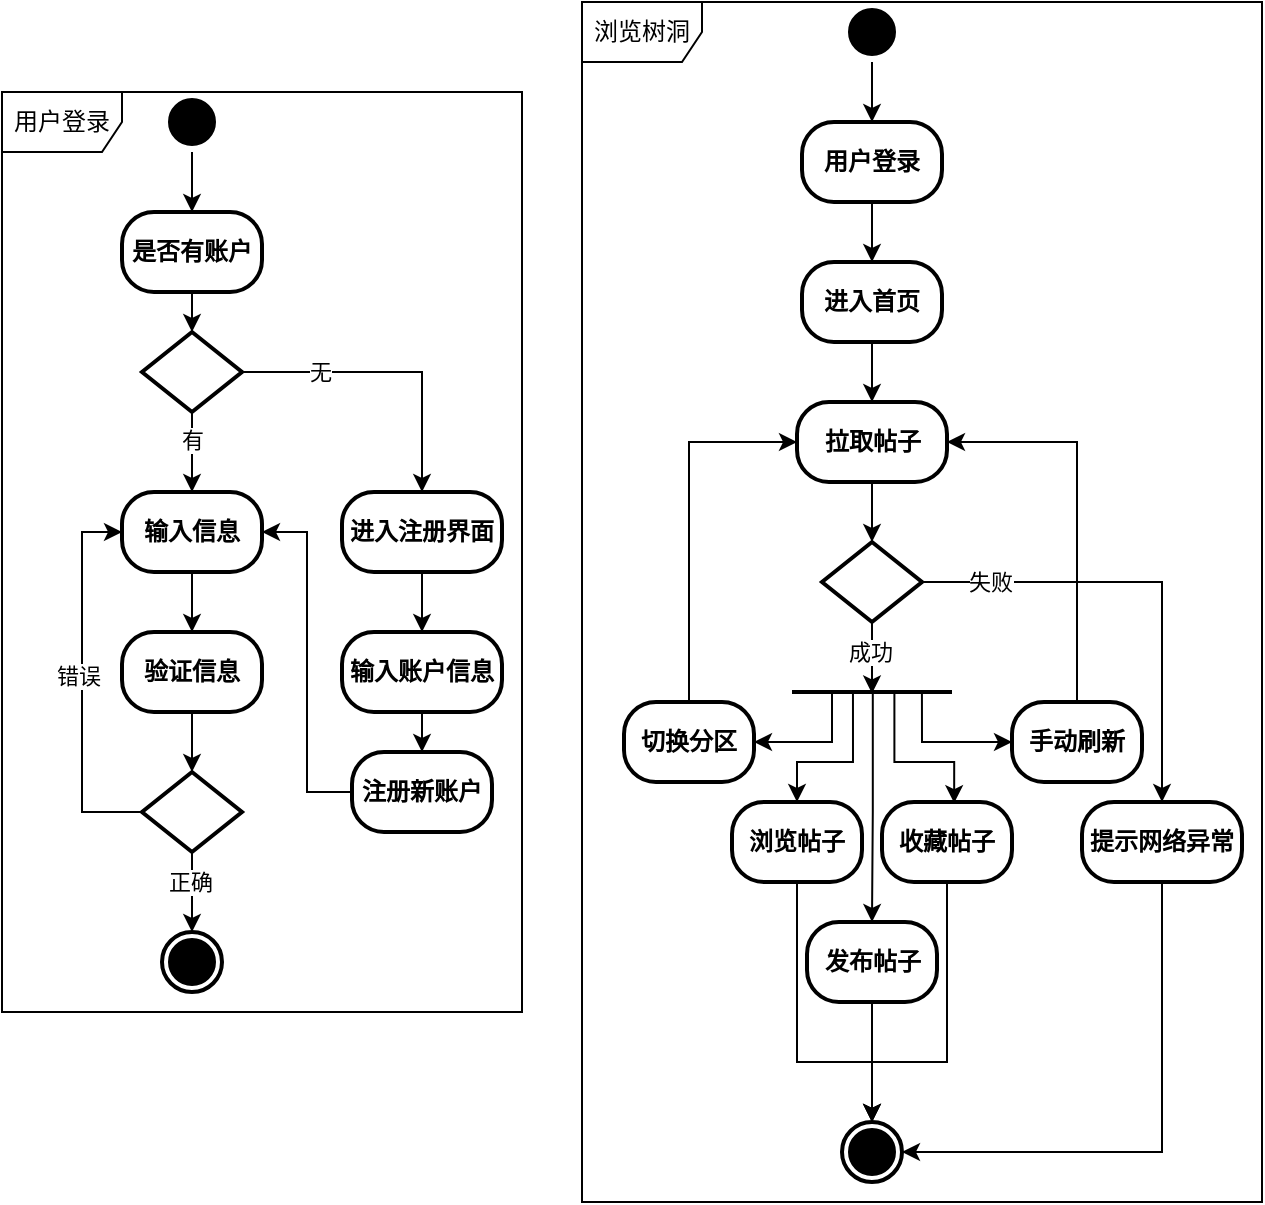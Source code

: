 <mxfile version="22.0.3" type="device">
  <diagram name="第 1 页" id="9mlO3gLvQQBxHcpap2ac">
    <mxGraphModel dx="1687" dy="984" grid="1" gridSize="10" guides="1" tooltips="1" connect="1" arrows="1" fold="1" page="1" pageScale="1" pageWidth="827" pageHeight="1169" math="0" shadow="0">
      <root>
        <mxCell id="0" />
        <mxCell id="1" parent="0" />
        <mxCell id="XhKU8fz_4iUAaMRXUYPw-22" value="" style="ellipse;html=1;shape=endState;fillColor=#000000;strokeColor=#000000;fontStyle=1;strokeWidth=2;" vertex="1" parent="1">
          <mxGeometry x="150" y="775" width="30" height="30" as="geometry" />
        </mxCell>
        <mxCell id="XhKU8fz_4iUAaMRXUYPw-43" style="edgeStyle=orthogonalEdgeStyle;rounded=0;orthogonalLoop=1;jettySize=auto;html=1;exitX=0.5;exitY=1;exitDx=0;exitDy=0;entryX=0.5;entryY=0;entryDx=0;entryDy=0;" edge="1" parent="1" source="XhKU8fz_4iUAaMRXUYPw-23" target="XhKU8fz_4iUAaMRXUYPw-41">
          <mxGeometry relative="1" as="geometry" />
        </mxCell>
        <mxCell id="XhKU8fz_4iUAaMRXUYPw-23" value="是否有账户" style="rounded=1;whiteSpace=wrap;html=1;arcSize=40;fontColor=#000000;fillColor=#FFFFFF;strokeColor=#000000;fontStyle=1;strokeWidth=2;" vertex="1" parent="1">
          <mxGeometry x="130" y="415" width="70" height="40" as="geometry" />
        </mxCell>
        <mxCell id="XhKU8fz_4iUAaMRXUYPw-25" style="edgeStyle=orthogonalEdgeStyle;rounded=0;orthogonalLoop=1;jettySize=auto;html=1;exitX=0.5;exitY=1;exitDx=0;exitDy=0;entryX=0.5;entryY=0;entryDx=0;entryDy=0;" edge="1" parent="1" source="XhKU8fz_4iUAaMRXUYPw-24" target="XhKU8fz_4iUAaMRXUYPw-23">
          <mxGeometry relative="1" as="geometry" />
        </mxCell>
        <mxCell id="XhKU8fz_4iUAaMRXUYPw-24" value="" style="ellipse;html=1;shape=startState;fillColor=#000000;strokeColor=#000000;fontStyle=1;strokeWidth=2;" vertex="1" parent="1">
          <mxGeometry x="150.0" y="355" width="30" height="30" as="geometry" />
        </mxCell>
        <mxCell id="XhKU8fz_4iUAaMRXUYPw-35" style="edgeStyle=orthogonalEdgeStyle;rounded=0;orthogonalLoop=1;jettySize=auto;html=1;exitX=0;exitY=0.5;exitDx=0;exitDy=0;entryX=0;entryY=0.5;entryDx=0;entryDy=0;" edge="1" parent="1" source="XhKU8fz_4iUAaMRXUYPw-26" target="XhKU8fz_4iUAaMRXUYPw-28">
          <mxGeometry relative="1" as="geometry">
            <Array as="points">
              <mxPoint x="110" y="715" />
              <mxPoint x="110" y="575" />
            </Array>
          </mxGeometry>
        </mxCell>
        <mxCell id="XhKU8fz_4iUAaMRXUYPw-36" value="错误" style="edgeLabel;html=1;align=center;verticalAlign=middle;resizable=0;points=[];" vertex="1" connectable="0" parent="XhKU8fz_4iUAaMRXUYPw-35">
          <mxGeometry x="0.039" y="2" relative="1" as="geometry">
            <mxPoint as="offset" />
          </mxGeometry>
        </mxCell>
        <mxCell id="XhKU8fz_4iUAaMRXUYPw-38" style="edgeStyle=orthogonalEdgeStyle;rounded=0;orthogonalLoop=1;jettySize=auto;html=1;exitX=0.5;exitY=1;exitDx=0;exitDy=0;entryX=0.5;entryY=0;entryDx=0;entryDy=0;" edge="1" parent="1" source="XhKU8fz_4iUAaMRXUYPw-26" target="XhKU8fz_4iUAaMRXUYPw-22">
          <mxGeometry relative="1" as="geometry">
            <mxPoint x="165" y="785" as="targetPoint" />
            <Array as="points" />
          </mxGeometry>
        </mxCell>
        <mxCell id="XhKU8fz_4iUAaMRXUYPw-39" value="正确" style="edgeLabel;html=1;align=center;verticalAlign=middle;resizable=0;points=[];" vertex="1" connectable="0" parent="XhKU8fz_4iUAaMRXUYPw-38">
          <mxGeometry x="-0.28" y="-1" relative="1" as="geometry">
            <mxPoint as="offset" />
          </mxGeometry>
        </mxCell>
        <mxCell id="XhKU8fz_4iUAaMRXUYPw-26" value="" style="rhombus;whiteSpace=wrap;html=1;fontStyle=1;strokeWidth=2;" vertex="1" parent="1">
          <mxGeometry x="140" y="695" width="50" height="40" as="geometry" />
        </mxCell>
        <mxCell id="XhKU8fz_4iUAaMRXUYPw-33" style="edgeStyle=orthogonalEdgeStyle;rounded=0;orthogonalLoop=1;jettySize=auto;html=1;exitX=0.5;exitY=1;exitDx=0;exitDy=0;entryX=0.5;entryY=0;entryDx=0;entryDy=0;" edge="1" parent="1" source="XhKU8fz_4iUAaMRXUYPw-28" target="XhKU8fz_4iUAaMRXUYPw-32">
          <mxGeometry relative="1" as="geometry" />
        </mxCell>
        <mxCell id="XhKU8fz_4iUAaMRXUYPw-28" value="输入信息" style="rounded=1;whiteSpace=wrap;html=1;arcSize=40;fontColor=#000000;fillColor=#FFFFFF;strokeColor=#000000;fontStyle=1;strokeWidth=2;" vertex="1" parent="1">
          <mxGeometry x="130" y="555" width="70" height="40" as="geometry" />
        </mxCell>
        <mxCell id="XhKU8fz_4iUAaMRXUYPw-34" style="edgeStyle=orthogonalEdgeStyle;rounded=0;orthogonalLoop=1;jettySize=auto;html=1;exitX=0.5;exitY=1;exitDx=0;exitDy=0;entryX=0.5;entryY=0;entryDx=0;entryDy=0;" edge="1" parent="1" source="XhKU8fz_4iUAaMRXUYPw-32" target="XhKU8fz_4iUAaMRXUYPw-26">
          <mxGeometry relative="1" as="geometry" />
        </mxCell>
        <mxCell id="XhKU8fz_4iUAaMRXUYPw-32" value="验证信息" style="rounded=1;whiteSpace=wrap;html=1;arcSize=40;fontColor=#000000;fillColor=#FFFFFF;strokeColor=#000000;fontStyle=1;strokeWidth=2;" vertex="1" parent="1">
          <mxGeometry x="130" y="625" width="70" height="40" as="geometry" />
        </mxCell>
        <mxCell id="XhKU8fz_4iUAaMRXUYPw-40" value="用户登录" style="shape=umlFrame;whiteSpace=wrap;html=1;pointerEvents=0;" vertex="1" parent="1">
          <mxGeometry x="70" y="355" width="260" height="460" as="geometry" />
        </mxCell>
        <mxCell id="XhKU8fz_4iUAaMRXUYPw-44" style="edgeStyle=orthogonalEdgeStyle;rounded=0;orthogonalLoop=1;jettySize=auto;html=1;exitX=0.5;exitY=1;exitDx=0;exitDy=0;entryX=0.5;entryY=0;entryDx=0;entryDy=0;" edge="1" parent="1" source="XhKU8fz_4iUAaMRXUYPw-41" target="XhKU8fz_4iUAaMRXUYPw-28">
          <mxGeometry relative="1" as="geometry" />
        </mxCell>
        <mxCell id="XhKU8fz_4iUAaMRXUYPw-45" value="有" style="edgeLabel;html=1;align=center;verticalAlign=middle;resizable=0;points=[];" vertex="1" connectable="0" parent="XhKU8fz_4iUAaMRXUYPw-44">
          <mxGeometry x="-0.289" relative="1" as="geometry">
            <mxPoint as="offset" />
          </mxGeometry>
        </mxCell>
        <mxCell id="XhKU8fz_4iUAaMRXUYPw-47" style="edgeStyle=orthogonalEdgeStyle;rounded=0;orthogonalLoop=1;jettySize=auto;html=1;exitX=1;exitY=0.5;exitDx=0;exitDy=0;entryX=0.5;entryY=0;entryDx=0;entryDy=0;" edge="1" parent="1" source="XhKU8fz_4iUAaMRXUYPw-41" target="XhKU8fz_4iUAaMRXUYPw-46">
          <mxGeometry relative="1" as="geometry">
            <Array as="points">
              <mxPoint x="280" y="495" />
            </Array>
          </mxGeometry>
        </mxCell>
        <mxCell id="XhKU8fz_4iUAaMRXUYPw-48" value="无" style="edgeLabel;html=1;align=center;verticalAlign=middle;resizable=0;points=[];" vertex="1" connectable="0" parent="XhKU8fz_4iUAaMRXUYPw-47">
          <mxGeometry x="-0.486" relative="1" as="geometry">
            <mxPoint as="offset" />
          </mxGeometry>
        </mxCell>
        <mxCell id="XhKU8fz_4iUAaMRXUYPw-41" value="" style="rhombus;whiteSpace=wrap;html=1;fontStyle=1;strokeWidth=2;" vertex="1" parent="1">
          <mxGeometry x="140" y="475" width="50" height="40" as="geometry" />
        </mxCell>
        <mxCell id="XhKU8fz_4iUAaMRXUYPw-50" style="edgeStyle=orthogonalEdgeStyle;rounded=0;orthogonalLoop=1;jettySize=auto;html=1;exitX=0.5;exitY=1;exitDx=0;exitDy=0;entryX=0.5;entryY=0;entryDx=0;entryDy=0;" edge="1" parent="1" source="XhKU8fz_4iUAaMRXUYPw-46" target="XhKU8fz_4iUAaMRXUYPw-49">
          <mxGeometry relative="1" as="geometry" />
        </mxCell>
        <mxCell id="XhKU8fz_4iUAaMRXUYPw-46" value="进入注册界面" style="rounded=1;whiteSpace=wrap;html=1;arcSize=40;fontColor=#000000;fillColor=#FFFFFF;strokeColor=#000000;fontStyle=1;strokeWidth=2;" vertex="1" parent="1">
          <mxGeometry x="240" y="555" width="80" height="40" as="geometry" />
        </mxCell>
        <mxCell id="XhKU8fz_4iUAaMRXUYPw-54" style="edgeStyle=orthogonalEdgeStyle;rounded=0;orthogonalLoop=1;jettySize=auto;html=1;exitX=0.5;exitY=1;exitDx=0;exitDy=0;entryX=0.5;entryY=0;entryDx=0;entryDy=0;" edge="1" parent="1" source="XhKU8fz_4iUAaMRXUYPw-49" target="XhKU8fz_4iUAaMRXUYPw-53">
          <mxGeometry relative="1" as="geometry" />
        </mxCell>
        <mxCell id="XhKU8fz_4iUAaMRXUYPw-49" value="输入账户信息" style="rounded=1;whiteSpace=wrap;html=1;arcSize=40;fontColor=#000000;fillColor=#FFFFFF;strokeColor=#000000;fontStyle=1;strokeWidth=2;" vertex="1" parent="1">
          <mxGeometry x="240" y="625" width="80" height="40" as="geometry" />
        </mxCell>
        <mxCell id="XhKU8fz_4iUAaMRXUYPw-55" style="edgeStyle=orthogonalEdgeStyle;rounded=0;orthogonalLoop=1;jettySize=auto;html=1;exitX=0;exitY=0.5;exitDx=0;exitDy=0;entryX=1;entryY=0.5;entryDx=0;entryDy=0;" edge="1" parent="1" source="XhKU8fz_4iUAaMRXUYPw-53" target="XhKU8fz_4iUAaMRXUYPw-28">
          <mxGeometry relative="1" as="geometry" />
        </mxCell>
        <mxCell id="XhKU8fz_4iUAaMRXUYPw-53" value="注册新账户" style="rounded=1;whiteSpace=wrap;html=1;arcSize=40;fontColor=#000000;fillColor=#FFFFFF;strokeColor=#000000;fontStyle=1;strokeWidth=2;" vertex="1" parent="1">
          <mxGeometry x="245" y="685" width="70" height="40" as="geometry" />
        </mxCell>
        <mxCell id="XhKU8fz_4iUAaMRXUYPw-56" value="浏览树洞" style="shape=umlFrame;whiteSpace=wrap;html=1;pointerEvents=0;" vertex="1" parent="1">
          <mxGeometry x="360" y="310" width="340" height="600" as="geometry" />
        </mxCell>
        <mxCell id="XhKU8fz_4iUAaMRXUYPw-62" style="edgeStyle=orthogonalEdgeStyle;rounded=0;orthogonalLoop=1;jettySize=auto;html=1;exitX=0.5;exitY=1;exitDx=0;exitDy=0;entryX=0.5;entryY=0;entryDx=0;entryDy=0;" edge="1" parent="1" source="XhKU8fz_4iUAaMRXUYPw-58" target="XhKU8fz_4iUAaMRXUYPw-61">
          <mxGeometry relative="1" as="geometry" />
        </mxCell>
        <mxCell id="XhKU8fz_4iUAaMRXUYPw-58" value="用户登录" style="rounded=1;whiteSpace=wrap;html=1;arcSize=40;fontColor=#000000;fillColor=#FFFFFF;strokeColor=#000000;fontStyle=1;strokeWidth=2;" vertex="1" parent="1">
          <mxGeometry x="470" y="370" width="70" height="40" as="geometry" />
        </mxCell>
        <mxCell id="XhKU8fz_4iUAaMRXUYPw-60" style="edgeStyle=orthogonalEdgeStyle;rounded=0;orthogonalLoop=1;jettySize=auto;html=1;exitX=0.5;exitY=1;exitDx=0;exitDy=0;entryX=0.5;entryY=0;entryDx=0;entryDy=0;" edge="1" parent="1" source="XhKU8fz_4iUAaMRXUYPw-59" target="XhKU8fz_4iUAaMRXUYPw-58">
          <mxGeometry relative="1" as="geometry" />
        </mxCell>
        <mxCell id="XhKU8fz_4iUAaMRXUYPw-59" value="" style="ellipse;html=1;shape=startState;fillColor=#000000;strokeColor=#000000;fontStyle=1;strokeWidth=2;" vertex="1" parent="1">
          <mxGeometry x="490.0" y="310" width="30" height="30" as="geometry" />
        </mxCell>
        <mxCell id="XhKU8fz_4iUAaMRXUYPw-64" style="edgeStyle=orthogonalEdgeStyle;rounded=0;orthogonalLoop=1;jettySize=auto;html=1;exitX=0.5;exitY=1;exitDx=0;exitDy=0;entryX=0.5;entryY=0;entryDx=0;entryDy=0;" edge="1" parent="1" source="XhKU8fz_4iUAaMRXUYPw-61" target="XhKU8fz_4iUAaMRXUYPw-63">
          <mxGeometry relative="1" as="geometry" />
        </mxCell>
        <mxCell id="XhKU8fz_4iUAaMRXUYPw-61" value="进入首页" style="rounded=1;whiteSpace=wrap;html=1;arcSize=40;fontColor=#000000;fillColor=#FFFFFF;strokeColor=#000000;fontStyle=1;strokeWidth=2;" vertex="1" parent="1">
          <mxGeometry x="470" y="440" width="70" height="40" as="geometry" />
        </mxCell>
        <mxCell id="XhKU8fz_4iUAaMRXUYPw-66" style="edgeStyle=orthogonalEdgeStyle;rounded=0;orthogonalLoop=1;jettySize=auto;html=1;exitX=0.5;exitY=1;exitDx=0;exitDy=0;entryX=0.5;entryY=0;entryDx=0;entryDy=0;" edge="1" parent="1" source="XhKU8fz_4iUAaMRXUYPw-63" target="XhKU8fz_4iUAaMRXUYPw-65">
          <mxGeometry relative="1" as="geometry" />
        </mxCell>
        <mxCell id="XhKU8fz_4iUAaMRXUYPw-63" value="拉取帖子" style="rounded=1;whiteSpace=wrap;html=1;arcSize=40;fontColor=#000000;fillColor=#FFFFFF;strokeColor=#000000;fontStyle=1;strokeWidth=2;" vertex="1" parent="1">
          <mxGeometry x="467.5" y="510" width="75" height="40" as="geometry" />
        </mxCell>
        <mxCell id="XhKU8fz_4iUAaMRXUYPw-70" style="edgeStyle=orthogonalEdgeStyle;rounded=0;orthogonalLoop=1;jettySize=auto;html=1;exitX=1;exitY=0.5;exitDx=0;exitDy=0;entryX=0.5;entryY=0;entryDx=0;entryDy=0;" edge="1" parent="1" source="XhKU8fz_4iUAaMRXUYPw-65" target="XhKU8fz_4iUAaMRXUYPw-68">
          <mxGeometry relative="1" as="geometry" />
        </mxCell>
        <mxCell id="XhKU8fz_4iUAaMRXUYPw-71" value="失败" style="edgeLabel;html=1;align=center;verticalAlign=middle;resizable=0;points=[];" vertex="1" connectable="0" parent="XhKU8fz_4iUAaMRXUYPw-70">
          <mxGeometry x="-0.396" y="1" relative="1" as="geometry">
            <mxPoint x="-36" y="1" as="offset" />
          </mxGeometry>
        </mxCell>
        <mxCell id="XhKU8fz_4iUAaMRXUYPw-65" value="" style="rhombus;whiteSpace=wrap;html=1;fontStyle=1;strokeWidth=2;" vertex="1" parent="1">
          <mxGeometry x="480" y="580" width="50" height="40" as="geometry" />
        </mxCell>
        <mxCell id="XhKU8fz_4iUAaMRXUYPw-87" style="edgeStyle=orthogonalEdgeStyle;rounded=0;orthogonalLoop=1;jettySize=auto;html=1;exitX=0.5;exitY=1;exitDx=0;exitDy=0;entryX=1;entryY=0.5;entryDx=0;entryDy=0;" edge="1" parent="1" source="XhKU8fz_4iUAaMRXUYPw-68" target="XhKU8fz_4iUAaMRXUYPw-83">
          <mxGeometry relative="1" as="geometry" />
        </mxCell>
        <mxCell id="XhKU8fz_4iUAaMRXUYPw-68" value="提示网络异常" style="rounded=1;whiteSpace=wrap;html=1;arcSize=40;fontColor=#000000;fillColor=#FFFFFF;strokeColor=#000000;fontStyle=1;strokeWidth=2;" vertex="1" parent="1">
          <mxGeometry x="610" y="710" width="80" height="40" as="geometry" />
        </mxCell>
        <mxCell id="XhKU8fz_4iUAaMRXUYPw-77" style="edgeStyle=orthogonalEdgeStyle;rounded=0;orthogonalLoop=1;jettySize=auto;html=1;exitX=0.381;exitY=0.532;exitDx=0;exitDy=0;exitPerimeter=0;entryX=0.5;entryY=0;entryDx=0;entryDy=0;" edge="1" parent="1" source="XhKU8fz_4iUAaMRXUYPw-73" target="XhKU8fz_4iUAaMRXUYPw-76">
          <mxGeometry relative="1" as="geometry">
            <Array as="points">
              <mxPoint x="496" y="690" />
              <mxPoint x="468" y="690" />
            </Array>
          </mxGeometry>
        </mxCell>
        <mxCell id="XhKU8fz_4iUAaMRXUYPw-82" style="edgeStyle=orthogonalEdgeStyle;rounded=0;orthogonalLoop=1;jettySize=auto;html=1;entryX=0.5;entryY=0;entryDx=0;entryDy=0;exitX=0.505;exitY=0.513;exitDx=0;exitDy=0;exitPerimeter=0;" edge="1" parent="1" source="XhKU8fz_4iUAaMRXUYPw-73" target="XhKU8fz_4iUAaMRXUYPw-81">
          <mxGeometry relative="1" as="geometry" />
        </mxCell>
        <mxCell id="XhKU8fz_4iUAaMRXUYPw-89" style="edgeStyle=orthogonalEdgeStyle;rounded=0;orthogonalLoop=1;jettySize=auto;html=1;exitX=0.25;exitY=0.5;exitDx=0;exitDy=0;exitPerimeter=0;entryX=1;entryY=0.5;entryDx=0;entryDy=0;" edge="1" parent="1" source="XhKU8fz_4iUAaMRXUYPw-73" target="XhKU8fz_4iUAaMRXUYPw-88">
          <mxGeometry relative="1" as="geometry">
            <Array as="points">
              <mxPoint x="485" y="680" />
            </Array>
          </mxGeometry>
        </mxCell>
        <mxCell id="XhKU8fz_4iUAaMRXUYPw-92" style="edgeStyle=orthogonalEdgeStyle;rounded=0;orthogonalLoop=1;jettySize=auto;html=1;exitX=0.812;exitY=0.5;exitDx=0;exitDy=0;exitPerimeter=0;entryX=0;entryY=0.5;entryDx=0;entryDy=0;" edge="1" parent="1" source="XhKU8fz_4iUAaMRXUYPw-73" target="XhKU8fz_4iUAaMRXUYPw-91">
          <mxGeometry relative="1" as="geometry">
            <Array as="points">
              <mxPoint x="530" y="680" />
            </Array>
          </mxGeometry>
        </mxCell>
        <mxCell id="XhKU8fz_4iUAaMRXUYPw-73" value="" style="line;strokeWidth=2;html=1;fontStyle=1" vertex="1" parent="1">
          <mxGeometry x="465" y="650" width="80" height="10" as="geometry" />
        </mxCell>
        <mxCell id="XhKU8fz_4iUAaMRXUYPw-74" style="edgeStyle=orthogonalEdgeStyle;rounded=0;orthogonalLoop=1;jettySize=auto;html=1;exitX=0.5;exitY=1;exitDx=0;exitDy=0;entryX=0.5;entryY=0.571;entryDx=0;entryDy=0;entryPerimeter=0;" edge="1" parent="1" source="XhKU8fz_4iUAaMRXUYPw-65" target="XhKU8fz_4iUAaMRXUYPw-73">
          <mxGeometry relative="1" as="geometry" />
        </mxCell>
        <mxCell id="XhKU8fz_4iUAaMRXUYPw-75" value="成功" style="edgeLabel;html=1;align=center;verticalAlign=middle;resizable=0;points=[];" vertex="1" connectable="0" parent="XhKU8fz_4iUAaMRXUYPw-74">
          <mxGeometry x="-0.197" y="-1" relative="1" as="geometry">
            <mxPoint as="offset" />
          </mxGeometry>
        </mxCell>
        <mxCell id="XhKU8fz_4iUAaMRXUYPw-84" style="edgeStyle=orthogonalEdgeStyle;rounded=0;orthogonalLoop=1;jettySize=auto;html=1;exitX=0.5;exitY=1;exitDx=0;exitDy=0;entryX=0.5;entryY=0;entryDx=0;entryDy=0;" edge="1" parent="1" source="XhKU8fz_4iUAaMRXUYPw-76" target="XhKU8fz_4iUAaMRXUYPw-83">
          <mxGeometry relative="1" as="geometry">
            <Array as="points">
              <mxPoint x="468" y="840" />
              <mxPoint x="505" y="840" />
            </Array>
          </mxGeometry>
        </mxCell>
        <mxCell id="XhKU8fz_4iUAaMRXUYPw-76" value="浏览帖子" style="rounded=1;whiteSpace=wrap;html=1;arcSize=40;fontColor=#000000;fillColor=#FFFFFF;strokeColor=#000000;fontStyle=1;strokeWidth=2;" vertex="1" parent="1">
          <mxGeometry x="435" y="710" width="65" height="40" as="geometry" />
        </mxCell>
        <mxCell id="XhKU8fz_4iUAaMRXUYPw-86" style="edgeStyle=orthogonalEdgeStyle;rounded=0;orthogonalLoop=1;jettySize=auto;html=1;exitX=0.5;exitY=1;exitDx=0;exitDy=0;entryX=0.5;entryY=0;entryDx=0;entryDy=0;" edge="1" parent="1" source="XhKU8fz_4iUAaMRXUYPw-78" target="XhKU8fz_4iUAaMRXUYPw-83">
          <mxGeometry relative="1" as="geometry">
            <Array as="points">
              <mxPoint x="543" y="840" />
              <mxPoint x="505" y="840" />
            </Array>
          </mxGeometry>
        </mxCell>
        <mxCell id="XhKU8fz_4iUAaMRXUYPw-78" value="收藏帖子" style="rounded=1;whiteSpace=wrap;html=1;arcSize=40;fontColor=#000000;fillColor=#FFFFFF;strokeColor=#000000;fontStyle=1;strokeWidth=2;" vertex="1" parent="1">
          <mxGeometry x="510" y="710" width="65" height="40" as="geometry" />
        </mxCell>
        <mxCell id="XhKU8fz_4iUAaMRXUYPw-79" style="edgeStyle=orthogonalEdgeStyle;rounded=0;orthogonalLoop=1;jettySize=auto;html=1;entryX=0.555;entryY=0.014;entryDx=0;entryDy=0;entryPerimeter=0;exitX=0.64;exitY=0.528;exitDx=0;exitDy=0;exitPerimeter=0;" edge="1" parent="1" source="XhKU8fz_4iUAaMRXUYPw-73" target="XhKU8fz_4iUAaMRXUYPw-78">
          <mxGeometry relative="1" as="geometry">
            <Array as="points">
              <mxPoint x="516" y="690" />
              <mxPoint x="546" y="690" />
            </Array>
          </mxGeometry>
        </mxCell>
        <mxCell id="XhKU8fz_4iUAaMRXUYPw-85" style="edgeStyle=orthogonalEdgeStyle;rounded=0;orthogonalLoop=1;jettySize=auto;html=1;exitX=0.5;exitY=1;exitDx=0;exitDy=0;entryX=0.5;entryY=0;entryDx=0;entryDy=0;" edge="1" parent="1" source="XhKU8fz_4iUAaMRXUYPw-81" target="XhKU8fz_4iUAaMRXUYPw-83">
          <mxGeometry relative="1" as="geometry" />
        </mxCell>
        <mxCell id="XhKU8fz_4iUAaMRXUYPw-81" value="发布帖子" style="rounded=1;whiteSpace=wrap;html=1;arcSize=40;fontColor=#000000;fillColor=#FFFFFF;strokeColor=#000000;fontStyle=1;strokeWidth=2;" vertex="1" parent="1">
          <mxGeometry x="472.5" y="770" width="65" height="40" as="geometry" />
        </mxCell>
        <mxCell id="XhKU8fz_4iUAaMRXUYPw-83" value="" style="ellipse;html=1;shape=endState;fillColor=#000000;strokeColor=#000000;fontStyle=1;strokeWidth=2;" vertex="1" parent="1">
          <mxGeometry x="490" y="870" width="30" height="30" as="geometry" />
        </mxCell>
        <mxCell id="XhKU8fz_4iUAaMRXUYPw-90" style="edgeStyle=orthogonalEdgeStyle;rounded=0;orthogonalLoop=1;jettySize=auto;html=1;exitX=0.5;exitY=0;exitDx=0;exitDy=0;entryX=0;entryY=0.5;entryDx=0;entryDy=0;" edge="1" parent="1" source="XhKU8fz_4iUAaMRXUYPw-88" target="XhKU8fz_4iUAaMRXUYPw-63">
          <mxGeometry relative="1" as="geometry" />
        </mxCell>
        <mxCell id="XhKU8fz_4iUAaMRXUYPw-88" value="切换分区" style="rounded=1;whiteSpace=wrap;html=1;arcSize=40;fontColor=#000000;fillColor=#FFFFFF;strokeColor=#000000;fontStyle=1;strokeWidth=2;" vertex="1" parent="1">
          <mxGeometry x="381" y="660" width="65" height="40" as="geometry" />
        </mxCell>
        <mxCell id="XhKU8fz_4iUAaMRXUYPw-93" style="edgeStyle=orthogonalEdgeStyle;rounded=0;orthogonalLoop=1;jettySize=auto;html=1;exitX=0.5;exitY=0;exitDx=0;exitDy=0;entryX=1;entryY=0.5;entryDx=0;entryDy=0;" edge="1" parent="1" source="XhKU8fz_4iUAaMRXUYPw-91" target="XhKU8fz_4iUAaMRXUYPw-63">
          <mxGeometry relative="1" as="geometry" />
        </mxCell>
        <mxCell id="XhKU8fz_4iUAaMRXUYPw-91" value="手动刷新" style="rounded=1;whiteSpace=wrap;html=1;arcSize=40;fontColor=#000000;fillColor=#FFFFFF;strokeColor=#000000;fontStyle=1;strokeWidth=2;" vertex="1" parent="1">
          <mxGeometry x="575" y="660" width="65" height="40" as="geometry" />
        </mxCell>
      </root>
    </mxGraphModel>
  </diagram>
</mxfile>
